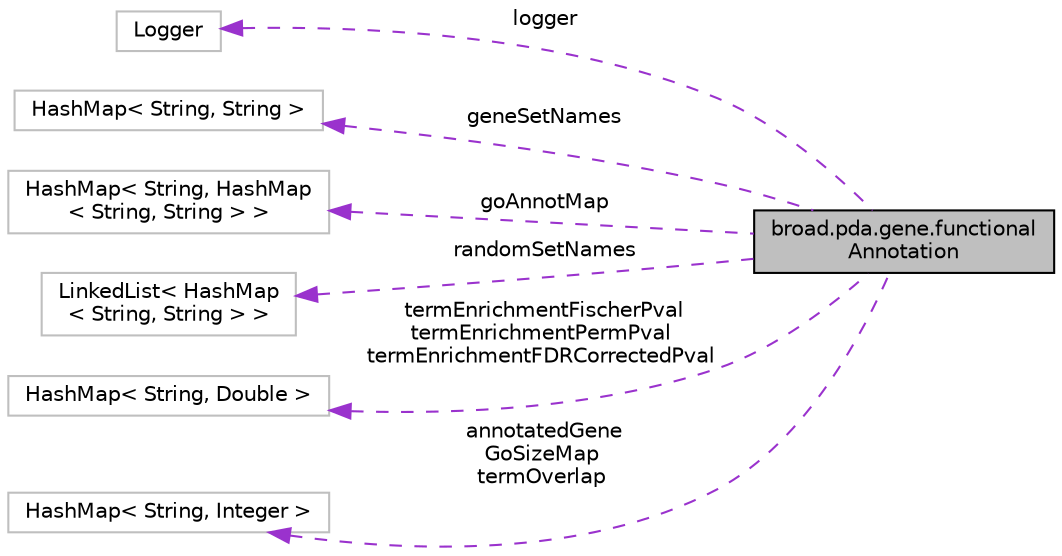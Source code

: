 digraph "broad.pda.gene.functionalAnnotation"
{
  edge [fontname="Helvetica",fontsize="10",labelfontname="Helvetica",labelfontsize="10"];
  node [fontname="Helvetica",fontsize="10",shape=record];
  rankdir="LR";
  Node1 [label="broad.pda.gene.functional\lAnnotation",height=0.2,width=0.4,color="black", fillcolor="grey75", style="filled" fontcolor="black"];
  Node2 -> Node1 [dir="back",color="darkorchid3",fontsize="10",style="dashed",label=" logger" ,fontname="Helvetica"];
  Node2 [label="Logger",height=0.2,width=0.4,color="grey75", fillcolor="white", style="filled"];
  Node3 -> Node1 [dir="back",color="darkorchid3",fontsize="10",style="dashed",label=" geneSetNames" ,fontname="Helvetica"];
  Node3 [label="HashMap\< String, String \>",height=0.2,width=0.4,color="grey75", fillcolor="white", style="filled"];
  Node4 -> Node1 [dir="back",color="darkorchid3",fontsize="10",style="dashed",label=" goAnnotMap" ,fontname="Helvetica"];
  Node4 [label="HashMap\< String, HashMap\l\< String, String \> \>",height=0.2,width=0.4,color="grey75", fillcolor="white", style="filled"];
  Node5 -> Node1 [dir="back",color="darkorchid3",fontsize="10",style="dashed",label=" randomSetNames" ,fontname="Helvetica"];
  Node5 [label="LinkedList\< HashMap\l\< String, String \> \>",height=0.2,width=0.4,color="grey75", fillcolor="white", style="filled"];
  Node6 -> Node1 [dir="back",color="darkorchid3",fontsize="10",style="dashed",label=" termEnrichmentFischerPval\ntermEnrichmentPermPval\ntermEnrichmentFDRCorrectedPval" ,fontname="Helvetica"];
  Node6 [label="HashMap\< String, Double \>",height=0.2,width=0.4,color="grey75", fillcolor="white", style="filled"];
  Node7 -> Node1 [dir="back",color="darkorchid3",fontsize="10",style="dashed",label=" annotatedGene\nGoSizeMap\ntermOverlap" ,fontname="Helvetica"];
  Node7 [label="HashMap\< String, Integer \>",height=0.2,width=0.4,color="grey75", fillcolor="white", style="filled"];
}
